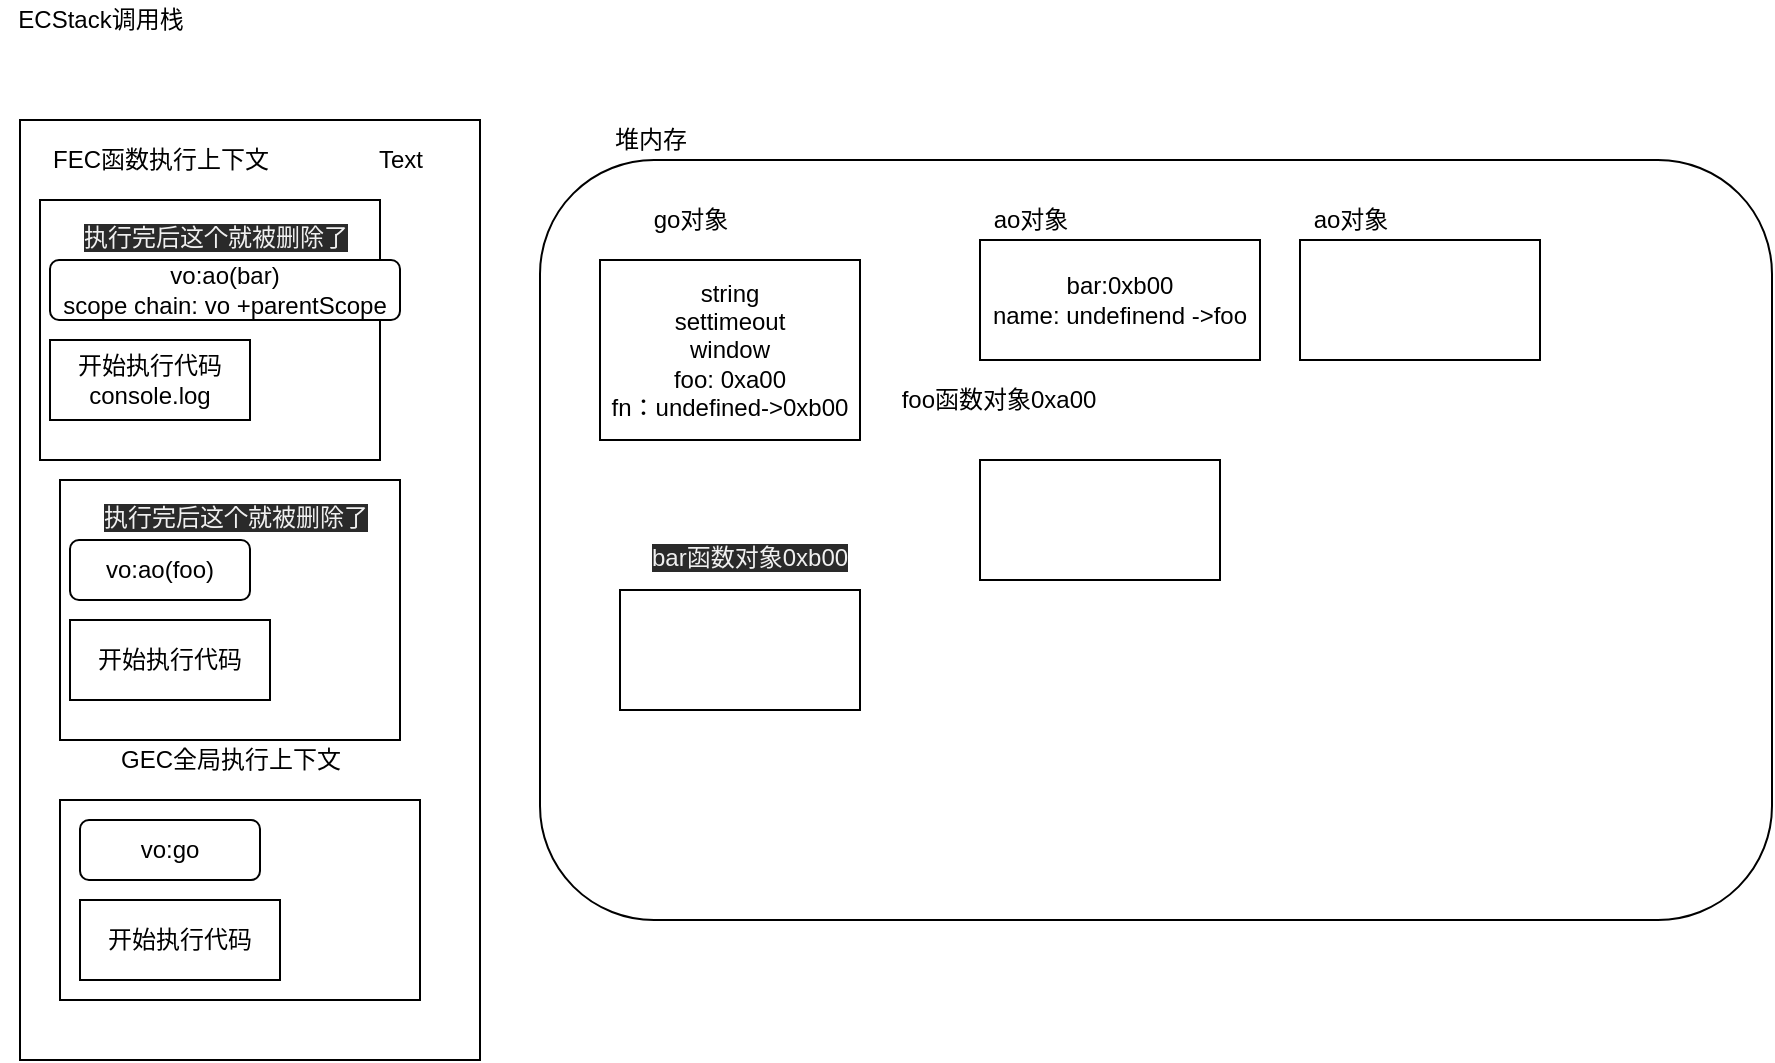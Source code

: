 <mxfile>
    <diagram id="nb4OCqTXy1IpJ0fphuQ5" name="第 1 页">
        <mxGraphModel dx="1118" dy="534" grid="1" gridSize="10" guides="1" tooltips="1" connect="1" arrows="1" fold="1" page="1" pageScale="1" pageWidth="827" pageHeight="1169" math="0" shadow="0">
            <root>
                <mxCell id="0"/>
                <mxCell id="1" parent="0"/>
                <mxCell id="2" value="" style="rounded=0;whiteSpace=wrap;html=1;" parent="1" vertex="1">
                    <mxGeometry x="140" y="210" width="230" height="470" as="geometry"/>
                </mxCell>
                <mxCell id="3" value="ECStack调用栈" style="text;html=1;align=center;verticalAlign=middle;resizable=0;points=[];autosize=1;strokeColor=none;" parent="1" vertex="1">
                    <mxGeometry x="130" y="150" width="100" height="20" as="geometry"/>
                </mxCell>
                <mxCell id="4" value="" style="rounded=1;whiteSpace=wrap;html=1;" parent="1" vertex="1">
                    <mxGeometry x="400" y="230" width="616" height="380" as="geometry"/>
                </mxCell>
                <mxCell id="5" value="堆内存" style="text;html=1;align=center;verticalAlign=middle;resizable=0;points=[];autosize=1;strokeColor=none;" parent="1" vertex="1">
                    <mxGeometry x="430" y="210" width="50" height="20" as="geometry"/>
                </mxCell>
                <mxCell id="6" value="" style="whiteSpace=wrap;html=1;" parent="1" vertex="1">
                    <mxGeometry x="160" y="550" width="180" height="100" as="geometry"/>
                </mxCell>
                <mxCell id="7" value="GEC全局执行上下文" style="text;html=1;align=center;verticalAlign=middle;resizable=0;points=[];autosize=1;strokeColor=none;" parent="1" vertex="1">
                    <mxGeometry x="180" y="520" width="130" height="20" as="geometry"/>
                </mxCell>
                <mxCell id="8" value="string&lt;br&gt;settimeout&lt;br&gt;window&lt;br&gt;foo: 0xa00&lt;br&gt;fn：undefined-&amp;gt;0xb00" style="whiteSpace=wrap;html=1;" parent="1" vertex="1">
                    <mxGeometry x="430" y="280" width="130" height="90" as="geometry"/>
                </mxCell>
                <mxCell id="9" value="go对象" style="text;html=1;align=center;verticalAlign=middle;resizable=0;points=[];autosize=1;strokeColor=none;" parent="1" vertex="1">
                    <mxGeometry x="450" y="250" width="50" height="20" as="geometry"/>
                </mxCell>
                <mxCell id="10" value="foo函数对象0xa00" style="text;html=1;align=center;verticalAlign=middle;resizable=0;points=[];autosize=1;strokeColor=none;" parent="1" vertex="1">
                    <mxGeometry x="574" y="340" width="110" height="20" as="geometry"/>
                </mxCell>
                <mxCell id="11" value="" style="whiteSpace=wrap;html=1;" parent="1" vertex="1">
                    <mxGeometry x="620" y="380" width="120" height="60" as="geometry"/>
                </mxCell>
                <mxCell id="12" value="vo:go" style="rounded=1;whiteSpace=wrap;html=1;" parent="1" vertex="1">
                    <mxGeometry x="170" y="560" width="90" height="30" as="geometry"/>
                </mxCell>
                <mxCell id="13" value="开始执行代码" style="whiteSpace=wrap;html=1;" parent="1" vertex="1">
                    <mxGeometry x="170" y="600" width="100" height="40" as="geometry"/>
                </mxCell>
                <mxCell id="14" value="" style="whiteSpace=wrap;html=1;" parent="1" vertex="1">
                    <mxGeometry x="160" y="390" width="170" height="130" as="geometry"/>
                </mxCell>
                <mxCell id="15" value="FEC函数执行上下文" style="text;html=1;align=center;verticalAlign=middle;resizable=0;points=[];autosize=1;strokeColor=none;" parent="1" vertex="1">
                    <mxGeometry x="160" y="360" width="120" height="20" as="geometry"/>
                </mxCell>
                <mxCell id="16" value="bar:&lt;span style=&quot;font-family: &amp;#34;helvetica&amp;#34;&quot;&gt;0xb00&lt;br&gt;name: undefinend -&amp;gt;foo&lt;br&gt;&lt;/span&gt;" style="whiteSpace=wrap;html=1;" parent="1" vertex="1">
                    <mxGeometry x="620" y="270" width="140" height="60" as="geometry"/>
                </mxCell>
                <mxCell id="17" value="ao对象" style="text;html=1;align=center;verticalAlign=middle;resizable=0;points=[];autosize=1;strokeColor=none;" parent="1" vertex="1">
                    <mxGeometry x="620" y="250" width="50" height="20" as="geometry"/>
                </mxCell>
                <mxCell id="18" value="&lt;span style=&quot;color: rgb(240 , 240 , 240) ; font-family: &amp;#34;helvetica&amp;#34; ; font-size: 12px ; font-style: normal ; font-weight: 400 ; letter-spacing: normal ; text-align: center ; text-indent: 0px ; text-transform: none ; word-spacing: 0px ; background-color: rgb(42 , 42 , 42) ; display: inline ; float: none&quot;&gt;bar函数对象0xb00&lt;/span&gt;" style="text;whiteSpace=wrap;html=1;" parent="1" vertex="1">
                    <mxGeometry x="454" y="415" width="120" height="30" as="geometry"/>
                </mxCell>
                <mxCell id="19" value="" style="whiteSpace=wrap;html=1;" parent="1" vertex="1">
                    <mxGeometry x="440" y="445" width="120" height="60" as="geometry"/>
                </mxCell>
                <mxCell id="20" value="" style="whiteSpace=wrap;html=1;" parent="1" vertex="1">
                    <mxGeometry x="780" y="270" width="120" height="60" as="geometry"/>
                </mxCell>
                <mxCell id="21" value="ao对象" style="text;html=1;align=center;verticalAlign=middle;resizable=0;points=[];autosize=1;strokeColor=none;" parent="1" vertex="1">
                    <mxGeometry x="780" y="250" width="50" height="20" as="geometry"/>
                </mxCell>
                <mxCell id="24" value="vo:ao(foo)" style="rounded=1;whiteSpace=wrap;html=1;" vertex="1" parent="1">
                    <mxGeometry x="165" y="420" width="90" height="30" as="geometry"/>
                </mxCell>
                <mxCell id="25" value="开始执行代码" style="whiteSpace=wrap;html=1;" vertex="1" parent="1">
                    <mxGeometry x="165" y="460" width="100" height="40" as="geometry"/>
                </mxCell>
                <mxCell id="26" value="&lt;span style=&quot;color: rgb(240, 240, 240); font-family: helvetica; font-size: 12px; font-style: normal; font-weight: 400; letter-spacing: normal; text-align: center; text-indent: 0px; text-transform: none; word-spacing: 0px; background-color: rgb(42, 42, 42); display: inline; float: none;&quot;&gt;执行完后这个就被删除了&lt;/span&gt;" style="text;whiteSpace=wrap;html=1;" vertex="1" parent="1">
                    <mxGeometry x="180" y="395" width="160" height="30" as="geometry"/>
                </mxCell>
                <mxCell id="27" value="" style="whiteSpace=wrap;html=1;" vertex="1" parent="1">
                    <mxGeometry x="150" y="250" width="170" height="130" as="geometry"/>
                </mxCell>
                <mxCell id="28" value="FEC函数执行上下文" style="text;html=1;align=center;verticalAlign=middle;resizable=0;points=[];autosize=1;strokeColor=none;" vertex="1" parent="1">
                    <mxGeometry x="150" y="220" width="120" height="20" as="geometry"/>
                </mxCell>
                <mxCell id="29" value="vo:ao(bar)&lt;br&gt;scope chain: vo +parentScope" style="rounded=1;whiteSpace=wrap;html=1;" vertex="1" parent="1">
                    <mxGeometry x="155" y="280" width="175" height="30" as="geometry"/>
                </mxCell>
                <mxCell id="30" value="开始执行代码&lt;br&gt;console.log" style="whiteSpace=wrap;html=1;" vertex="1" parent="1">
                    <mxGeometry x="155" y="320" width="100" height="40" as="geometry"/>
                </mxCell>
                <mxCell id="31" value="&lt;span style=&quot;color: rgb(240, 240, 240); font-family: helvetica; font-size: 12px; font-style: normal; font-weight: 400; letter-spacing: normal; text-align: center; text-indent: 0px; text-transform: none; word-spacing: 0px; background-color: rgb(42, 42, 42); display: inline; float: none;&quot;&gt;执行完后这个就被删除了&lt;/span&gt;" style="text;whiteSpace=wrap;html=1;" vertex="1" parent="1">
                    <mxGeometry x="170" y="255" width="160" height="30" as="geometry"/>
                </mxCell>
                <mxCell id="32" value="Text" style="text;html=1;align=center;verticalAlign=middle;resizable=0;points=[];autosize=1;strokeColor=none;" vertex="1" parent="1">
                    <mxGeometry x="310" y="220" width="40" height="20" as="geometry"/>
                </mxCell>
            </root>
        </mxGraphModel>
    </diagram>
</mxfile>